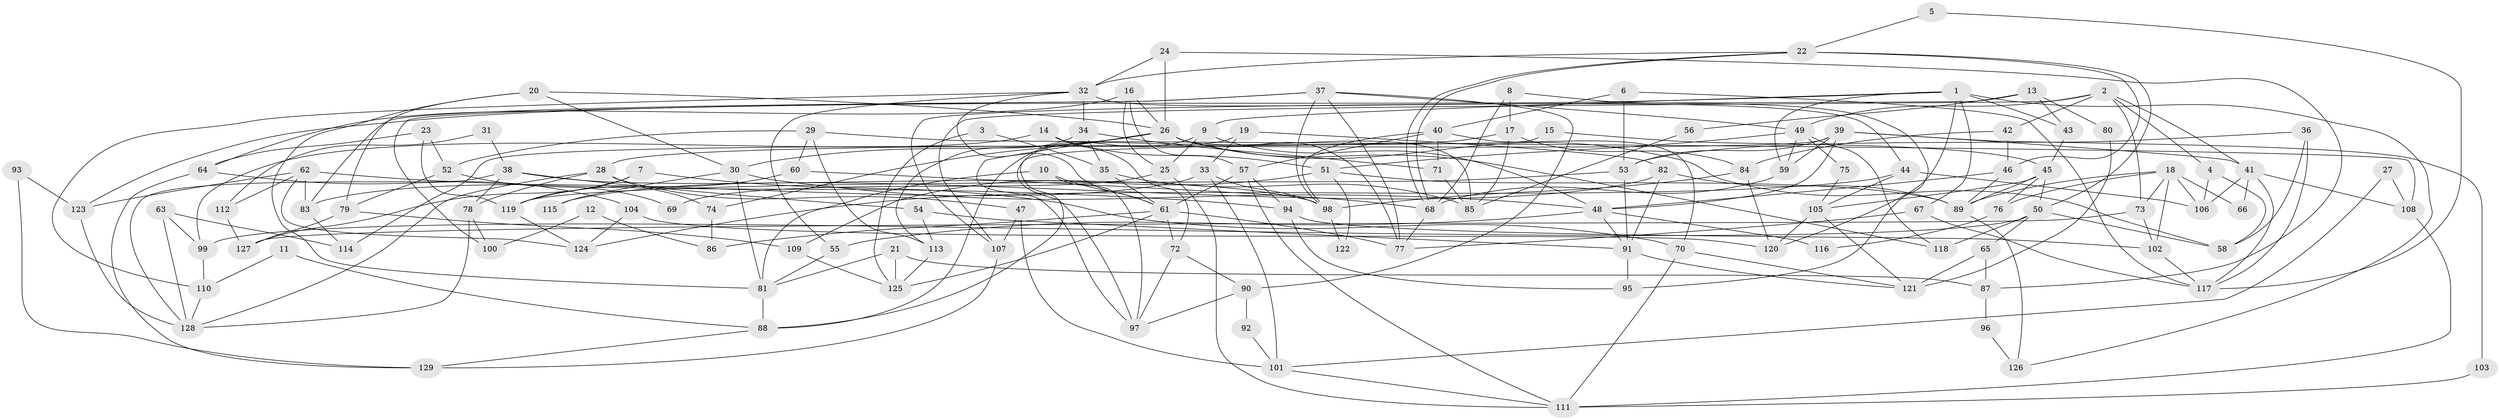 // coarse degree distribution, {12: 0.0784313725490196, 19: 0.0196078431372549, 4: 0.13725490196078433, 2: 0.09803921568627451, 6: 0.0784313725490196, 8: 0.1568627450980392, 3: 0.1568627450980392, 5: 0.13725490196078433, 24: 0.0196078431372549, 9: 0.0392156862745098, 13: 0.0196078431372549, 10: 0.0196078431372549, 7: 0.0196078431372549, 14: 0.0196078431372549}
// Generated by graph-tools (version 1.1) at 2025/18/03/04/25 18:18:33]
// undirected, 129 vertices, 258 edges
graph export_dot {
graph [start="1"]
  node [color=gray90,style=filled];
  1;
  2;
  3;
  4;
  5;
  6;
  7;
  8;
  9;
  10;
  11;
  12;
  13;
  14;
  15;
  16;
  17;
  18;
  19;
  20;
  21;
  22;
  23;
  24;
  25;
  26;
  27;
  28;
  29;
  30;
  31;
  32;
  33;
  34;
  35;
  36;
  37;
  38;
  39;
  40;
  41;
  42;
  43;
  44;
  45;
  46;
  47;
  48;
  49;
  50;
  51;
  52;
  53;
  54;
  55;
  56;
  57;
  58;
  59;
  60;
  61;
  62;
  63;
  64;
  65;
  66;
  67;
  68;
  69;
  70;
  71;
  72;
  73;
  74;
  75;
  76;
  77;
  78;
  79;
  80;
  81;
  82;
  83;
  84;
  85;
  86;
  87;
  88;
  89;
  90;
  91;
  92;
  93;
  94;
  95;
  96;
  97;
  98;
  99;
  100;
  101;
  102;
  103;
  104;
  105;
  106;
  107;
  108;
  109;
  110;
  111;
  112;
  113;
  114;
  115;
  116;
  117;
  118;
  119;
  120;
  121;
  122;
  123;
  124;
  125;
  126;
  127;
  128;
  129;
  1 -- 9;
  1 -- 67;
  1 -- 43;
  1 -- 59;
  1 -- 120;
  1 -- 123;
  1 -- 126;
  2 -- 49;
  2 -- 41;
  2 -- 4;
  2 -- 42;
  2 -- 73;
  2 -- 107;
  3 -- 125;
  3 -- 35;
  4 -- 58;
  4 -- 106;
  5 -- 117;
  5 -- 22;
  6 -- 53;
  6 -- 40;
  6 -- 117;
  7 -- 127;
  7 -- 119;
  7 -- 70;
  8 -- 17;
  8 -- 68;
  8 -- 95;
  9 -- 25;
  9 -- 48;
  9 -- 88;
  10 -- 81;
  10 -- 61;
  10 -- 97;
  11 -- 88;
  11 -- 110;
  12 -- 86;
  12 -- 100;
  13 -- 107;
  13 -- 43;
  13 -- 56;
  13 -- 80;
  14 -- 51;
  14 -- 72;
  14 -- 99;
  15 -- 88;
  15 -- 45;
  16 -- 57;
  16 -- 26;
  16 -- 25;
  16 -- 64;
  17 -- 85;
  17 -- 84;
  17 -- 28;
  18 -- 102;
  18 -- 89;
  18 -- 66;
  18 -- 73;
  18 -- 76;
  18 -- 106;
  19 -- 33;
  19 -- 97;
  19 -- 82;
  20 -- 81;
  20 -- 30;
  20 -- 26;
  20 -- 79;
  21 -- 81;
  21 -- 87;
  21 -- 125;
  22 -- 68;
  22 -- 68;
  22 -- 50;
  22 -- 32;
  22 -- 46;
  23 -- 119;
  23 -- 64;
  23 -- 52;
  24 -- 32;
  24 -- 26;
  24 -- 87;
  25 -- 111;
  25 -- 69;
  26 -- 97;
  26 -- 30;
  26 -- 58;
  26 -- 74;
  26 -- 77;
  26 -- 85;
  26 -- 118;
  27 -- 101;
  27 -- 108;
  28 -- 128;
  28 -- 47;
  28 -- 74;
  28 -- 78;
  29 -- 108;
  29 -- 60;
  29 -- 52;
  29 -- 113;
  30 -- 48;
  30 -- 81;
  30 -- 115;
  31 -- 38;
  31 -- 112;
  32 -- 61;
  32 -- 34;
  32 -- 44;
  32 -- 55;
  32 -- 110;
  33 -- 83;
  33 -- 98;
  33 -- 101;
  34 -- 71;
  34 -- 35;
  34 -- 113;
  35 -- 61;
  35 -- 85;
  36 -- 117;
  36 -- 53;
  36 -- 58;
  37 -- 49;
  37 -- 77;
  37 -- 83;
  37 -- 90;
  37 -- 98;
  37 -- 100;
  38 -- 78;
  38 -- 98;
  38 -- 54;
  38 -- 128;
  39 -- 48;
  39 -- 41;
  39 -- 53;
  39 -- 59;
  39 -- 103;
  39 -- 114;
  40 -- 98;
  40 -- 57;
  40 -- 70;
  40 -- 71;
  41 -- 117;
  41 -- 106;
  41 -- 66;
  41 -- 108;
  42 -- 46;
  42 -- 84;
  43 -- 45;
  44 -- 106;
  44 -- 105;
  44 -- 124;
  45 -- 50;
  45 -- 105;
  45 -- 76;
  45 -- 89;
  46 -- 89;
  46 -- 48;
  47 -- 101;
  47 -- 107;
  48 -- 91;
  48 -- 55;
  48 -- 116;
  49 -- 59;
  49 -- 51;
  49 -- 75;
  49 -- 118;
  50 -- 118;
  50 -- 58;
  50 -- 65;
  50 -- 99;
  51 -- 109;
  51 -- 89;
  51 -- 122;
  52 -- 69;
  52 -- 79;
  53 -- 91;
  53 -- 119;
  54 -- 113;
  54 -- 91;
  55 -- 81;
  56 -- 85;
  57 -- 61;
  57 -- 94;
  57 -- 111;
  59 -- 68;
  60 -- 68;
  60 -- 119;
  61 -- 125;
  61 -- 77;
  61 -- 72;
  61 -- 86;
  62 -- 83;
  62 -- 123;
  62 -- 94;
  62 -- 112;
  62 -- 124;
  63 -- 128;
  63 -- 99;
  63 -- 114;
  64 -- 129;
  64 -- 104;
  65 -- 121;
  65 -- 87;
  67 -- 117;
  67 -- 77;
  68 -- 77;
  70 -- 111;
  70 -- 121;
  71 -- 85;
  72 -- 97;
  72 -- 90;
  73 -- 102;
  73 -- 127;
  74 -- 86;
  75 -- 105;
  76 -- 116;
  78 -- 128;
  78 -- 100;
  79 -- 109;
  79 -- 127;
  80 -- 121;
  81 -- 88;
  82 -- 91;
  82 -- 89;
  82 -- 115;
  83 -- 114;
  84 -- 120;
  84 -- 98;
  87 -- 96;
  88 -- 129;
  89 -- 126;
  90 -- 92;
  90 -- 97;
  91 -- 121;
  91 -- 95;
  92 -- 101;
  93 -- 129;
  93 -- 123;
  94 -- 95;
  94 -- 102;
  96 -- 126;
  98 -- 122;
  99 -- 110;
  101 -- 111;
  102 -- 117;
  103 -- 111;
  104 -- 124;
  104 -- 120;
  105 -- 120;
  105 -- 121;
  107 -- 129;
  108 -- 111;
  109 -- 125;
  110 -- 128;
  112 -- 127;
  113 -- 125;
  119 -- 124;
  123 -- 128;
}
